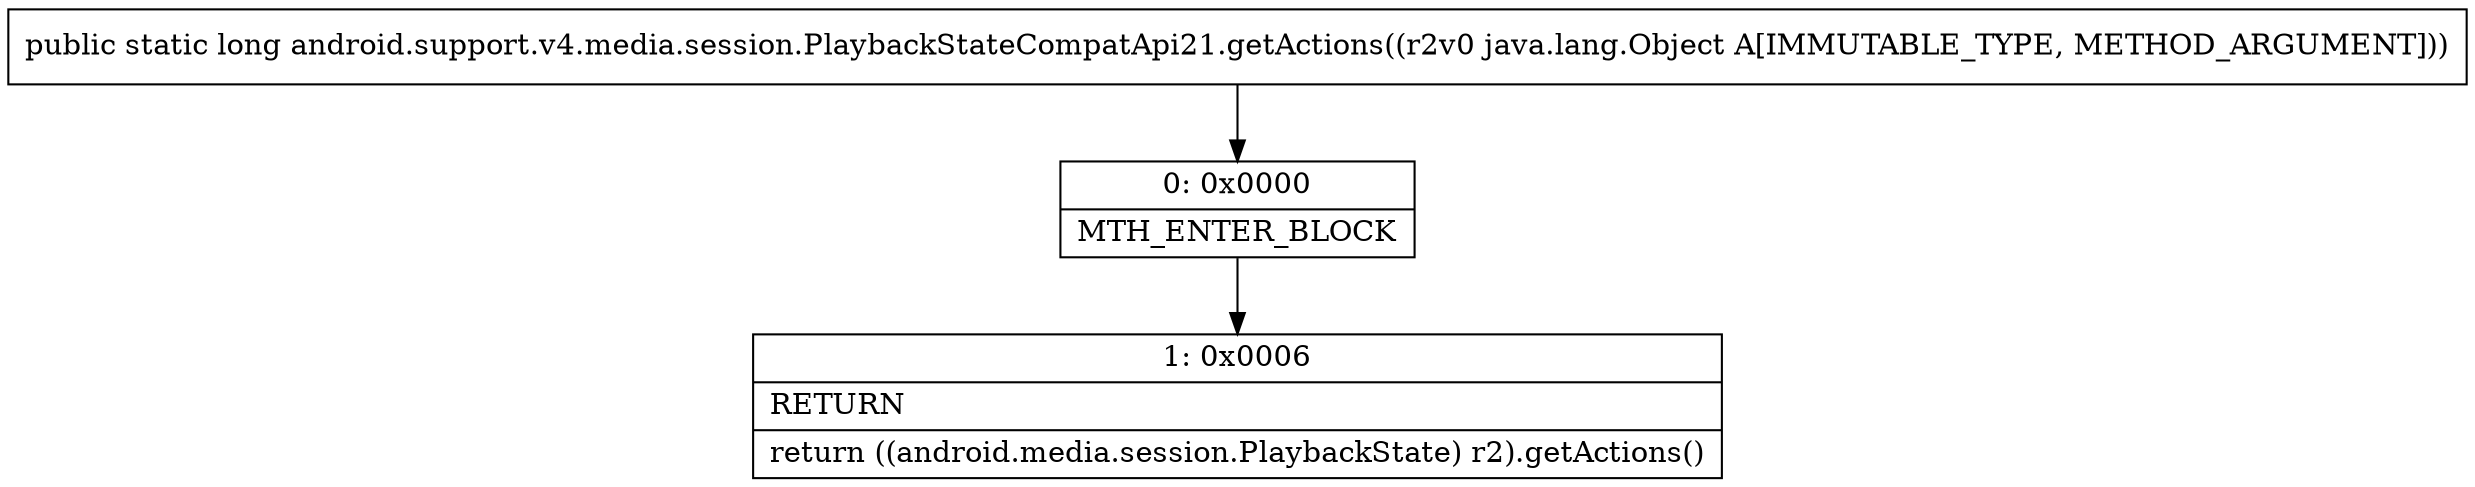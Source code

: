 digraph "CFG forandroid.support.v4.media.session.PlaybackStateCompatApi21.getActions(Ljava\/lang\/Object;)J" {
Node_0 [shape=record,label="{0\:\ 0x0000|MTH_ENTER_BLOCK\l}"];
Node_1 [shape=record,label="{1\:\ 0x0006|RETURN\l|return ((android.media.session.PlaybackState) r2).getActions()\l}"];
MethodNode[shape=record,label="{public static long android.support.v4.media.session.PlaybackStateCompatApi21.getActions((r2v0 java.lang.Object A[IMMUTABLE_TYPE, METHOD_ARGUMENT])) }"];
MethodNode -> Node_0;
Node_0 -> Node_1;
}

